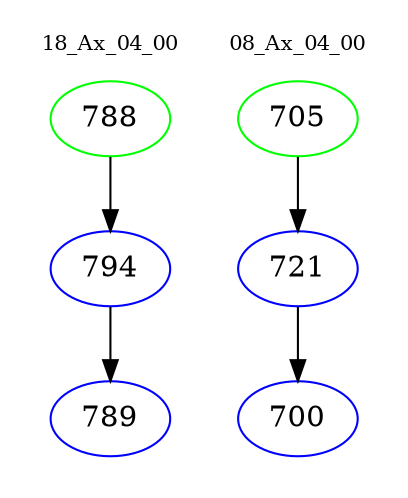 digraph{
subgraph cluster_0 {
color = white
label = "18_Ax_04_00";
fontsize=10;
T0_788 [label="788", color="green"]
T0_788 -> T0_794 [color="black"]
T0_794 [label="794", color="blue"]
T0_794 -> T0_789 [color="black"]
T0_789 [label="789", color="blue"]
}
subgraph cluster_1 {
color = white
label = "08_Ax_04_00";
fontsize=10;
T1_705 [label="705", color="green"]
T1_705 -> T1_721 [color="black"]
T1_721 [label="721", color="blue"]
T1_721 -> T1_700 [color="black"]
T1_700 [label="700", color="blue"]
}
}
